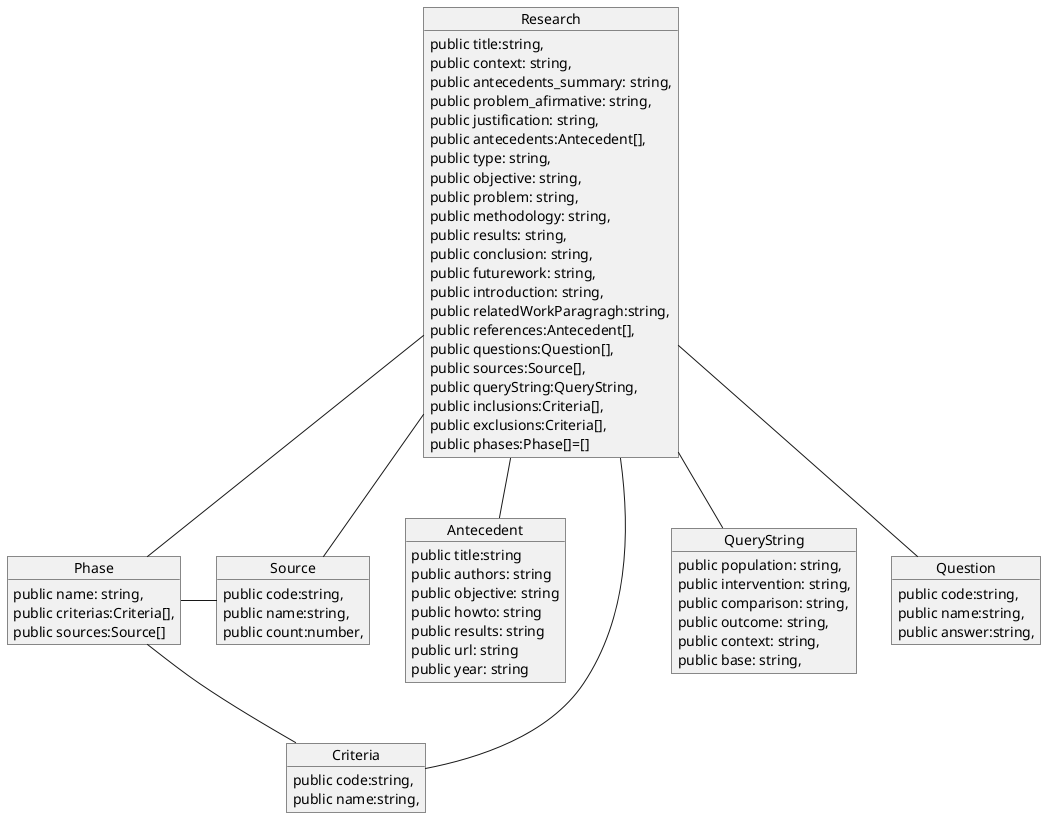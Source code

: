 @startuml
object Antecedent{
  public title:string
  public authors: string
  public objective: string
  public howto: string
  public results: string
  public url: string
  public year: string
}

object Criteria{
  public code:string,
  public name:string,
}


object Phase{
  public name: string,
  public criterias:Criteria[],
  public sources:Source[]
}

object QueryString{
  public population: string,
  public intervention: string,
  public comparison: string,
  public outcome: string,
  public context: string,
  public base: string,
}

object Question{
  public code:string,
  public name:string,
  public answer:string,
}

object Source{
  public code:string,
  public name:string,
  public count:number,
}

object Research{
  public title:string,
      public context: string,
      public antecedents_summary: string,
      public problem_afirmative: string,
      public justification: string,
      public antecedents:Antecedent[],
      public type: string,
      public objective: string,
      public problem: string,
      public methodology: string,
      public results: string,
      public conclusion: string,
      public futurework: string,
      public introduction: string,
      public relatedWorkParagragh:string,
      public references:Antecedent[],
      public questions:Question[],
      public sources:Source[],
      public queryString:QueryString,
      public inclusions:Criteria[],
      public exclusions:Criteria[],
      public phases:Phase[]=[]
}

Phase -- Criteria
Phase - Source
Research -- Antecedent
Research -- Question
Research -- Source
Research -- QueryString
Research -- Phase
Research -- Criteria
@enduml